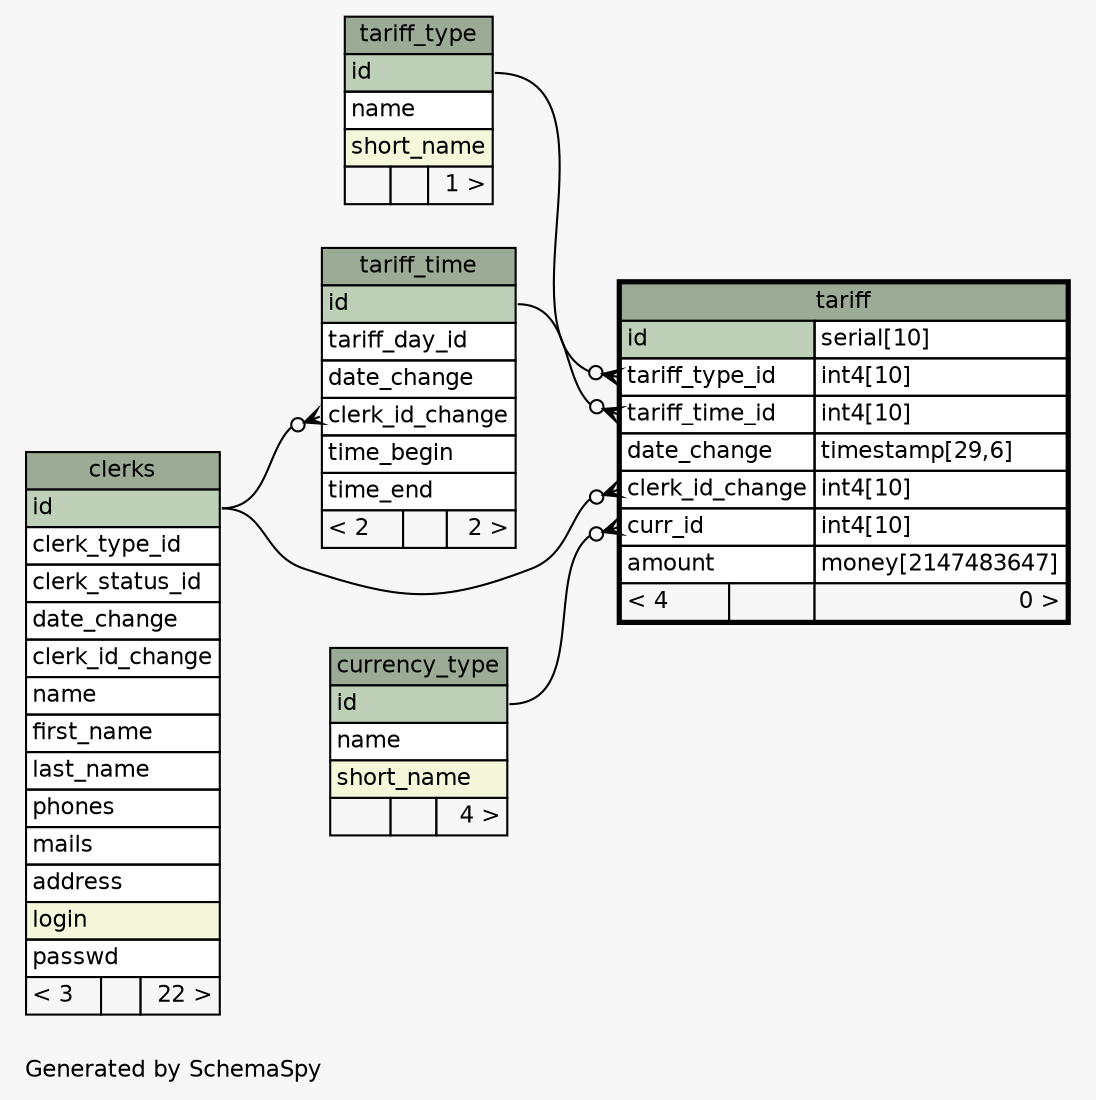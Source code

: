 // dot 2.26.0 on Linux 2.6.32-358.2.1.el6.x86_64
// SchemaSpy rev 590
digraph "oneDegreeRelationshipsDiagram" {
  graph [
    rankdir="RL"
    bgcolor="#f7f7f7"
    label="\nGenerated by SchemaSpy"
    labeljust="l"
    nodesep="0.18"
    ranksep="0.46"
    fontname="Helvetica"
    fontsize="11"
  ];
  node [
    fontname="Helvetica"
    fontsize="11"
    shape="plaintext"
  ];
  edge [
    arrowsize="0.8"
  ];
  "tariff":"clerk_id_change":w -> "clerks":"id":e [arrowhead=none dir=back arrowtail=crowodot];
  "tariff":"curr_id":w -> "currency_type":"id":e [arrowhead=none dir=back arrowtail=crowodot];
  "tariff":"tariff_time_id":w -> "tariff_time":"id":e [arrowhead=none dir=back arrowtail=crowodot];
  "tariff":"tariff_type_id":w -> "tariff_type":"id":e [arrowhead=none dir=back arrowtail=crowodot];
  "tariff_time":"clerk_id_change":w -> "clerks":"id":e [arrowhead=none dir=back arrowtail=crowodot];
  "clerks" [
    label=<
    <TABLE BORDER="0" CELLBORDER="1" CELLSPACING="0" BGCOLOR="#ffffff">
      <TR><TD COLSPAN="3" BGCOLOR="#9bab96" ALIGN="CENTER">clerks</TD></TR>
      <TR><TD PORT="id" COLSPAN="3" BGCOLOR="#bed1b8" ALIGN="LEFT">id</TD></TR>
      <TR><TD PORT="clerk_type_id" COLSPAN="3" ALIGN="LEFT">clerk_type_id</TD></TR>
      <TR><TD PORT="clerk_status_id" COLSPAN="3" ALIGN="LEFT">clerk_status_id</TD></TR>
      <TR><TD PORT="date_change" COLSPAN="3" ALIGN="LEFT">date_change</TD></TR>
      <TR><TD PORT="clerk_id_change" COLSPAN="3" ALIGN="LEFT">clerk_id_change</TD></TR>
      <TR><TD PORT="name" COLSPAN="3" ALIGN="LEFT">name</TD></TR>
      <TR><TD PORT="first_name" COLSPAN="3" ALIGN="LEFT">first_name</TD></TR>
      <TR><TD PORT="last_name" COLSPAN="3" ALIGN="LEFT">last_name</TD></TR>
      <TR><TD PORT="phones" COLSPAN="3" ALIGN="LEFT">phones</TD></TR>
      <TR><TD PORT="mails" COLSPAN="3" ALIGN="LEFT">mails</TD></TR>
      <TR><TD PORT="address" COLSPAN="3" ALIGN="LEFT">address</TD></TR>
      <TR><TD PORT="login" COLSPAN="3" BGCOLOR="#f4f7da" ALIGN="LEFT">login</TD></TR>
      <TR><TD PORT="passwd" COLSPAN="3" ALIGN="LEFT">passwd</TD></TR>
      <TR><TD ALIGN="LEFT" BGCOLOR="#f7f7f7">&lt; 3</TD><TD ALIGN="RIGHT" BGCOLOR="#f7f7f7">  </TD><TD ALIGN="RIGHT" BGCOLOR="#f7f7f7">22 &gt;</TD></TR>
    </TABLE>>
    URL="clerks.html"
    tooltip="clerks"
  ];
  "currency_type" [
    label=<
    <TABLE BORDER="0" CELLBORDER="1" CELLSPACING="0" BGCOLOR="#ffffff">
      <TR><TD COLSPAN="3" BGCOLOR="#9bab96" ALIGN="CENTER">currency_type</TD></TR>
      <TR><TD PORT="id" COLSPAN="3" BGCOLOR="#bed1b8" ALIGN="LEFT">id</TD></TR>
      <TR><TD PORT="name" COLSPAN="3" ALIGN="LEFT">name</TD></TR>
      <TR><TD PORT="short_name" COLSPAN="3" BGCOLOR="#f4f7da" ALIGN="LEFT">short_name</TD></TR>
      <TR><TD ALIGN="LEFT" BGCOLOR="#f7f7f7">  </TD><TD ALIGN="RIGHT" BGCOLOR="#f7f7f7">  </TD><TD ALIGN="RIGHT" BGCOLOR="#f7f7f7">4 &gt;</TD></TR>
    </TABLE>>
    URL="currency_type.html"
    tooltip="currency_type"
  ];
  "tariff" [
    label=<
    <TABLE BORDER="2" CELLBORDER="1" CELLSPACING="0" BGCOLOR="#ffffff">
      <TR><TD COLSPAN="3" BGCOLOR="#9bab96" ALIGN="CENTER">tariff</TD></TR>
      <TR><TD PORT="id" COLSPAN="2" BGCOLOR="#bed1b8" ALIGN="LEFT">id</TD><TD PORT="id.type" ALIGN="LEFT">serial[10]</TD></TR>
      <TR><TD PORT="tariff_type_id" COLSPAN="2" ALIGN="LEFT">tariff_type_id</TD><TD PORT="tariff_type_id.type" ALIGN="LEFT">int4[10]</TD></TR>
      <TR><TD PORT="tariff_time_id" COLSPAN="2" ALIGN="LEFT">tariff_time_id</TD><TD PORT="tariff_time_id.type" ALIGN="LEFT">int4[10]</TD></TR>
      <TR><TD PORT="date_change" COLSPAN="2" ALIGN="LEFT">date_change</TD><TD PORT="date_change.type" ALIGN="LEFT">timestamp[29,6]</TD></TR>
      <TR><TD PORT="clerk_id_change" COLSPAN="2" ALIGN="LEFT">clerk_id_change</TD><TD PORT="clerk_id_change.type" ALIGN="LEFT">int4[10]</TD></TR>
      <TR><TD PORT="curr_id" COLSPAN="2" ALIGN="LEFT">curr_id</TD><TD PORT="curr_id.type" ALIGN="LEFT">int4[10]</TD></TR>
      <TR><TD PORT="amount" COLSPAN="2" ALIGN="LEFT">amount</TD><TD PORT="amount.type" ALIGN="LEFT">money[2147483647]</TD></TR>
      <TR><TD ALIGN="LEFT" BGCOLOR="#f7f7f7">&lt; 4</TD><TD ALIGN="RIGHT" BGCOLOR="#f7f7f7">  </TD><TD ALIGN="RIGHT" BGCOLOR="#f7f7f7">0 &gt;</TD></TR>
    </TABLE>>
    URL="tariff.html"
    tooltip="tariff"
  ];
  "tariff_time" [
    label=<
    <TABLE BORDER="0" CELLBORDER="1" CELLSPACING="0" BGCOLOR="#ffffff">
      <TR><TD COLSPAN="3" BGCOLOR="#9bab96" ALIGN="CENTER">tariff_time</TD></TR>
      <TR><TD PORT="id" COLSPAN="3" BGCOLOR="#bed1b8" ALIGN="LEFT">id</TD></TR>
      <TR><TD PORT="tariff_day_id" COLSPAN="3" ALIGN="LEFT">tariff_day_id</TD></TR>
      <TR><TD PORT="date_change" COLSPAN="3" ALIGN="LEFT">date_change</TD></TR>
      <TR><TD PORT="clerk_id_change" COLSPAN="3" ALIGN="LEFT">clerk_id_change</TD></TR>
      <TR><TD PORT="time_begin" COLSPAN="3" ALIGN="LEFT">time_begin</TD></TR>
      <TR><TD PORT="time_end" COLSPAN="3" ALIGN="LEFT">time_end</TD></TR>
      <TR><TD ALIGN="LEFT" BGCOLOR="#f7f7f7">&lt; 2</TD><TD ALIGN="RIGHT" BGCOLOR="#f7f7f7">  </TD><TD ALIGN="RIGHT" BGCOLOR="#f7f7f7">2 &gt;</TD></TR>
    </TABLE>>
    URL="tariff_time.html"
    tooltip="tariff_time"
  ];
  "tariff_type" [
    label=<
    <TABLE BORDER="0" CELLBORDER="1" CELLSPACING="0" BGCOLOR="#ffffff">
      <TR><TD COLSPAN="3" BGCOLOR="#9bab96" ALIGN="CENTER">tariff_type</TD></TR>
      <TR><TD PORT="id" COLSPAN="3" BGCOLOR="#bed1b8" ALIGN="LEFT">id</TD></TR>
      <TR><TD PORT="name" COLSPAN="3" ALIGN="LEFT">name</TD></TR>
      <TR><TD PORT="short_name" COLSPAN="3" BGCOLOR="#f4f7da" ALIGN="LEFT">short_name</TD></TR>
      <TR><TD ALIGN="LEFT" BGCOLOR="#f7f7f7">  </TD><TD ALIGN="RIGHT" BGCOLOR="#f7f7f7">  </TD><TD ALIGN="RIGHT" BGCOLOR="#f7f7f7">1 &gt;</TD></TR>
    </TABLE>>
    URL="tariff_type.html"
    tooltip="tariff_type"
  ];
}

